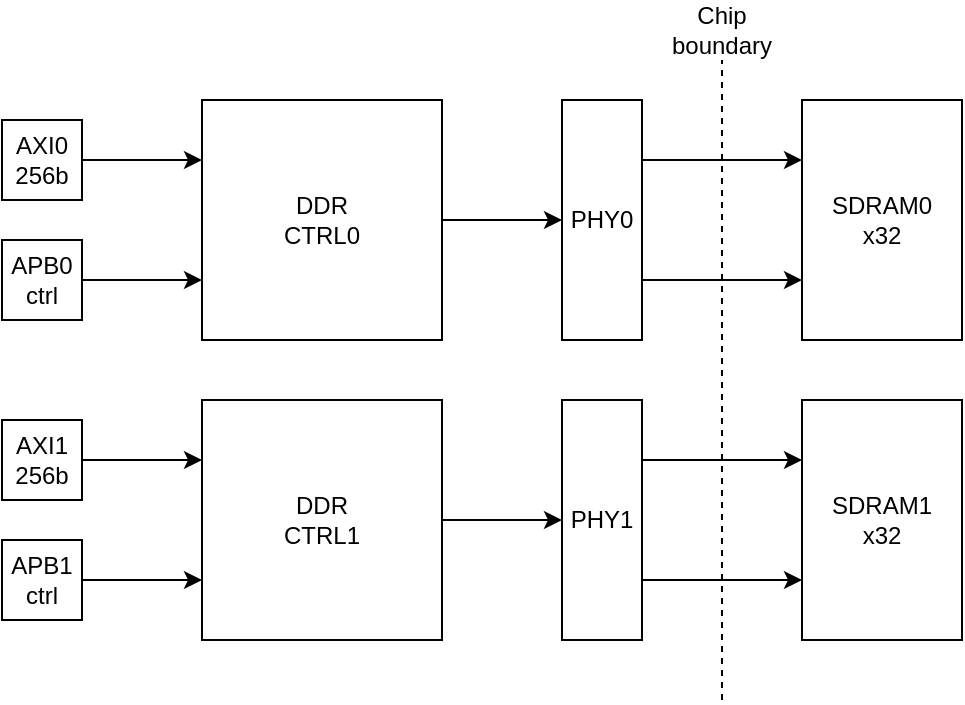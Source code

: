 <mxfile version="22.1.6" type="embed">
  <diagram id="ruQ-YfmrOIa4FaWqM5Cn" name="Page-1">
    <mxGraphModel dx="1195" dy="678" grid="1" gridSize="10" guides="1" tooltips="1" connect="1" arrows="1" fold="1" page="1" pageScale="1" pageWidth="827" pageHeight="1169" math="0" shadow="0">
      <root>
        <mxCell id="0" />
        <mxCell id="1" parent="0" />
        <mxCell id="uzlSA-1_Vnxbu1qQU1qT-1" style="edgeStyle=orthogonalEdgeStyle;rounded=0;orthogonalLoop=1;jettySize=auto;html=1;exitX=1;exitY=0.5;exitDx=0;exitDy=0;entryX=0;entryY=0.5;entryDx=0;entryDy=0;" parent="1" source="-AASngPA_9AyHsWfBiPV-14" target="-AASngPA_9AyHsWfBiPV-4" edge="1">
          <mxGeometry relative="1" as="geometry" />
        </mxCell>
        <mxCell id="-AASngPA_9AyHsWfBiPV-14" value="DDR&lt;br&gt;CTRL0" style="rounded=0;whiteSpace=wrap;html=1;" parent="1" vertex="1">
          <mxGeometry x="460" y="140" width="120" height="120" as="geometry" />
        </mxCell>
        <mxCell id="-AASngPA_9AyHsWfBiPV-2" value="SDRAM0&lt;br&gt;x32" style="rounded=0;whiteSpace=wrap;html=1;" parent="1" vertex="1">
          <mxGeometry x="760" y="140" width="80" height="120" as="geometry" />
        </mxCell>
        <mxCell id="-AASngPA_9AyHsWfBiPV-19" style="edgeStyle=orthogonalEdgeStyle;rounded=0;orthogonalLoop=1;jettySize=auto;html=1;exitX=1;exitY=0.25;exitDx=0;exitDy=0;entryX=0;entryY=0.25;entryDx=0;entryDy=0;" parent="1" source="-AASngPA_9AyHsWfBiPV-4" target="-AASngPA_9AyHsWfBiPV-2" edge="1">
          <mxGeometry relative="1" as="geometry" />
        </mxCell>
        <mxCell id="-AASngPA_9AyHsWfBiPV-20" style="edgeStyle=orthogonalEdgeStyle;rounded=0;orthogonalLoop=1;jettySize=auto;html=1;exitX=1;exitY=0.75;exitDx=0;exitDy=0;entryX=0;entryY=0.75;entryDx=0;entryDy=0;" parent="1" source="-AASngPA_9AyHsWfBiPV-4" target="-AASngPA_9AyHsWfBiPV-2" edge="1">
          <mxGeometry relative="1" as="geometry" />
        </mxCell>
        <mxCell id="-AASngPA_9AyHsWfBiPV-4" value="PHY0" style="rounded=0;whiteSpace=wrap;html=1;" parent="1" vertex="1">
          <mxGeometry x="640" y="140" width="40" height="120" as="geometry" />
        </mxCell>
        <mxCell id="-AASngPA_9AyHsWfBiPV-15" style="edgeStyle=orthogonalEdgeStyle;rounded=0;orthogonalLoop=1;jettySize=auto;html=1;exitX=1;exitY=0.5;exitDx=0;exitDy=0;entryX=0;entryY=0.5;entryDx=0;entryDy=0;" parent="1" source="-AASngPA_9AyHsWfBiPV-10" edge="1">
          <mxGeometry relative="1" as="geometry">
            <mxPoint x="460" y="170" as="targetPoint" />
          </mxGeometry>
        </mxCell>
        <mxCell id="-AASngPA_9AyHsWfBiPV-10" value="AXI0&lt;br&gt;256b" style="rounded=0;whiteSpace=wrap;html=1;" parent="1" vertex="1">
          <mxGeometry x="360" y="150" width="40" height="40" as="geometry" />
        </mxCell>
        <mxCell id="uzlSA-1_Vnxbu1qQU1qT-2" style="edgeStyle=orthogonalEdgeStyle;rounded=0;orthogonalLoop=1;jettySize=auto;html=1;exitX=1;exitY=0.5;exitDx=0;exitDy=0;entryX=0;entryY=0.5;entryDx=0;entryDy=0;" parent="1" source="uzlSA-1_Vnxbu1qQU1qT-3" target="uzlSA-1_Vnxbu1qQU1qT-7" edge="1">
          <mxGeometry relative="1" as="geometry" />
        </mxCell>
        <mxCell id="uzlSA-1_Vnxbu1qQU1qT-3" value="DDR&lt;br&gt;CTRL1" style="rounded=0;whiteSpace=wrap;html=1;" parent="1" vertex="1">
          <mxGeometry x="460" y="290" width="120" height="120" as="geometry" />
        </mxCell>
        <mxCell id="uzlSA-1_Vnxbu1qQU1qT-4" value="SDRAM1&lt;br&gt;x32" style="rounded=0;whiteSpace=wrap;html=1;" parent="1" vertex="1">
          <mxGeometry x="760" y="290" width="80" height="120" as="geometry" />
        </mxCell>
        <mxCell id="uzlSA-1_Vnxbu1qQU1qT-5" style="edgeStyle=orthogonalEdgeStyle;rounded=0;orthogonalLoop=1;jettySize=auto;html=1;exitX=1;exitY=0.25;exitDx=0;exitDy=0;entryX=0;entryY=0.25;entryDx=0;entryDy=0;" parent="1" source="uzlSA-1_Vnxbu1qQU1qT-7" target="uzlSA-1_Vnxbu1qQU1qT-4" edge="1">
          <mxGeometry relative="1" as="geometry" />
        </mxCell>
        <mxCell id="uzlSA-1_Vnxbu1qQU1qT-6" style="edgeStyle=orthogonalEdgeStyle;rounded=0;orthogonalLoop=1;jettySize=auto;html=1;exitX=1;exitY=0.75;exitDx=0;exitDy=0;entryX=0;entryY=0.75;entryDx=0;entryDy=0;" parent="1" source="uzlSA-1_Vnxbu1qQU1qT-7" target="uzlSA-1_Vnxbu1qQU1qT-4" edge="1">
          <mxGeometry relative="1" as="geometry" />
        </mxCell>
        <mxCell id="uzlSA-1_Vnxbu1qQU1qT-7" value="PHY1" style="rounded=0;whiteSpace=wrap;html=1;" parent="1" vertex="1">
          <mxGeometry x="640" y="290" width="40" height="120" as="geometry" />
        </mxCell>
        <mxCell id="uzlSA-1_Vnxbu1qQU1qT-8" style="edgeStyle=orthogonalEdgeStyle;rounded=0;orthogonalLoop=1;jettySize=auto;html=1;exitX=1;exitY=0.5;exitDx=0;exitDy=0;entryX=0;entryY=0.5;entryDx=0;entryDy=0;" parent="1" source="uzlSA-1_Vnxbu1qQU1qT-9" edge="1">
          <mxGeometry relative="1" as="geometry">
            <mxPoint x="460" y="320" as="targetPoint" />
          </mxGeometry>
        </mxCell>
        <mxCell id="uzlSA-1_Vnxbu1qQU1qT-9" value="AXI1&lt;br&gt;256b" style="rounded=0;whiteSpace=wrap;html=1;" parent="1" vertex="1">
          <mxGeometry x="360" y="300" width="40" height="40" as="geometry" />
        </mxCell>
        <mxCell id="uzlSA-1_Vnxbu1qQU1qT-10" value="" style="endArrow=none;dashed=1;html=1;rounded=0;" parent="1" edge="1">
          <mxGeometry width="50" height="50" relative="1" as="geometry">
            <mxPoint x="720" y="440" as="sourcePoint" />
            <mxPoint x="720" y="120" as="targetPoint" />
          </mxGeometry>
        </mxCell>
        <mxCell id="uzlSA-1_Vnxbu1qQU1qT-11" value="Chip boundary" style="text;html=1;strokeColor=none;fillColor=none;align=center;verticalAlign=middle;whiteSpace=wrap;rounded=0;" parent="1" vertex="1">
          <mxGeometry x="680" y="90" width="80" height="30" as="geometry" />
        </mxCell>
        <mxCell id="vpF4z7Dc_S-n9SwJ7WNG-1" style="edgeStyle=orthogonalEdgeStyle;rounded=0;orthogonalLoop=1;jettySize=auto;html=1;exitX=1;exitY=0.5;exitDx=0;exitDy=0;entryX=0;entryY=0.5;entryDx=0;entryDy=0;" edge="1" source="vpF4z7Dc_S-n9SwJ7WNG-2" parent="1">
          <mxGeometry relative="1" as="geometry">
            <mxPoint x="460" y="230" as="targetPoint" />
          </mxGeometry>
        </mxCell>
        <mxCell id="vpF4z7Dc_S-n9SwJ7WNG-2" value="APB0&lt;br&gt;ctrl" style="rounded=0;whiteSpace=wrap;html=1;" vertex="1" parent="1">
          <mxGeometry x="360" y="210" width="40" height="40" as="geometry" />
        </mxCell>
        <mxCell id="vpF4z7Dc_S-n9SwJ7WNG-3" style="edgeStyle=orthogonalEdgeStyle;rounded=0;orthogonalLoop=1;jettySize=auto;html=1;exitX=1;exitY=0.5;exitDx=0;exitDy=0;entryX=0;entryY=0.5;entryDx=0;entryDy=0;" edge="1" source="vpF4z7Dc_S-n9SwJ7WNG-4" parent="1">
          <mxGeometry relative="1" as="geometry">
            <mxPoint x="460" y="380" as="targetPoint" />
          </mxGeometry>
        </mxCell>
        <mxCell id="vpF4z7Dc_S-n9SwJ7WNG-4" value="APB1&lt;br&gt;ctrl" style="rounded=0;whiteSpace=wrap;html=1;" vertex="1" parent="1">
          <mxGeometry x="360" y="360" width="40" height="40" as="geometry" />
        </mxCell>
      </root>
    </mxGraphModel>
  </diagram>
</mxfile>
